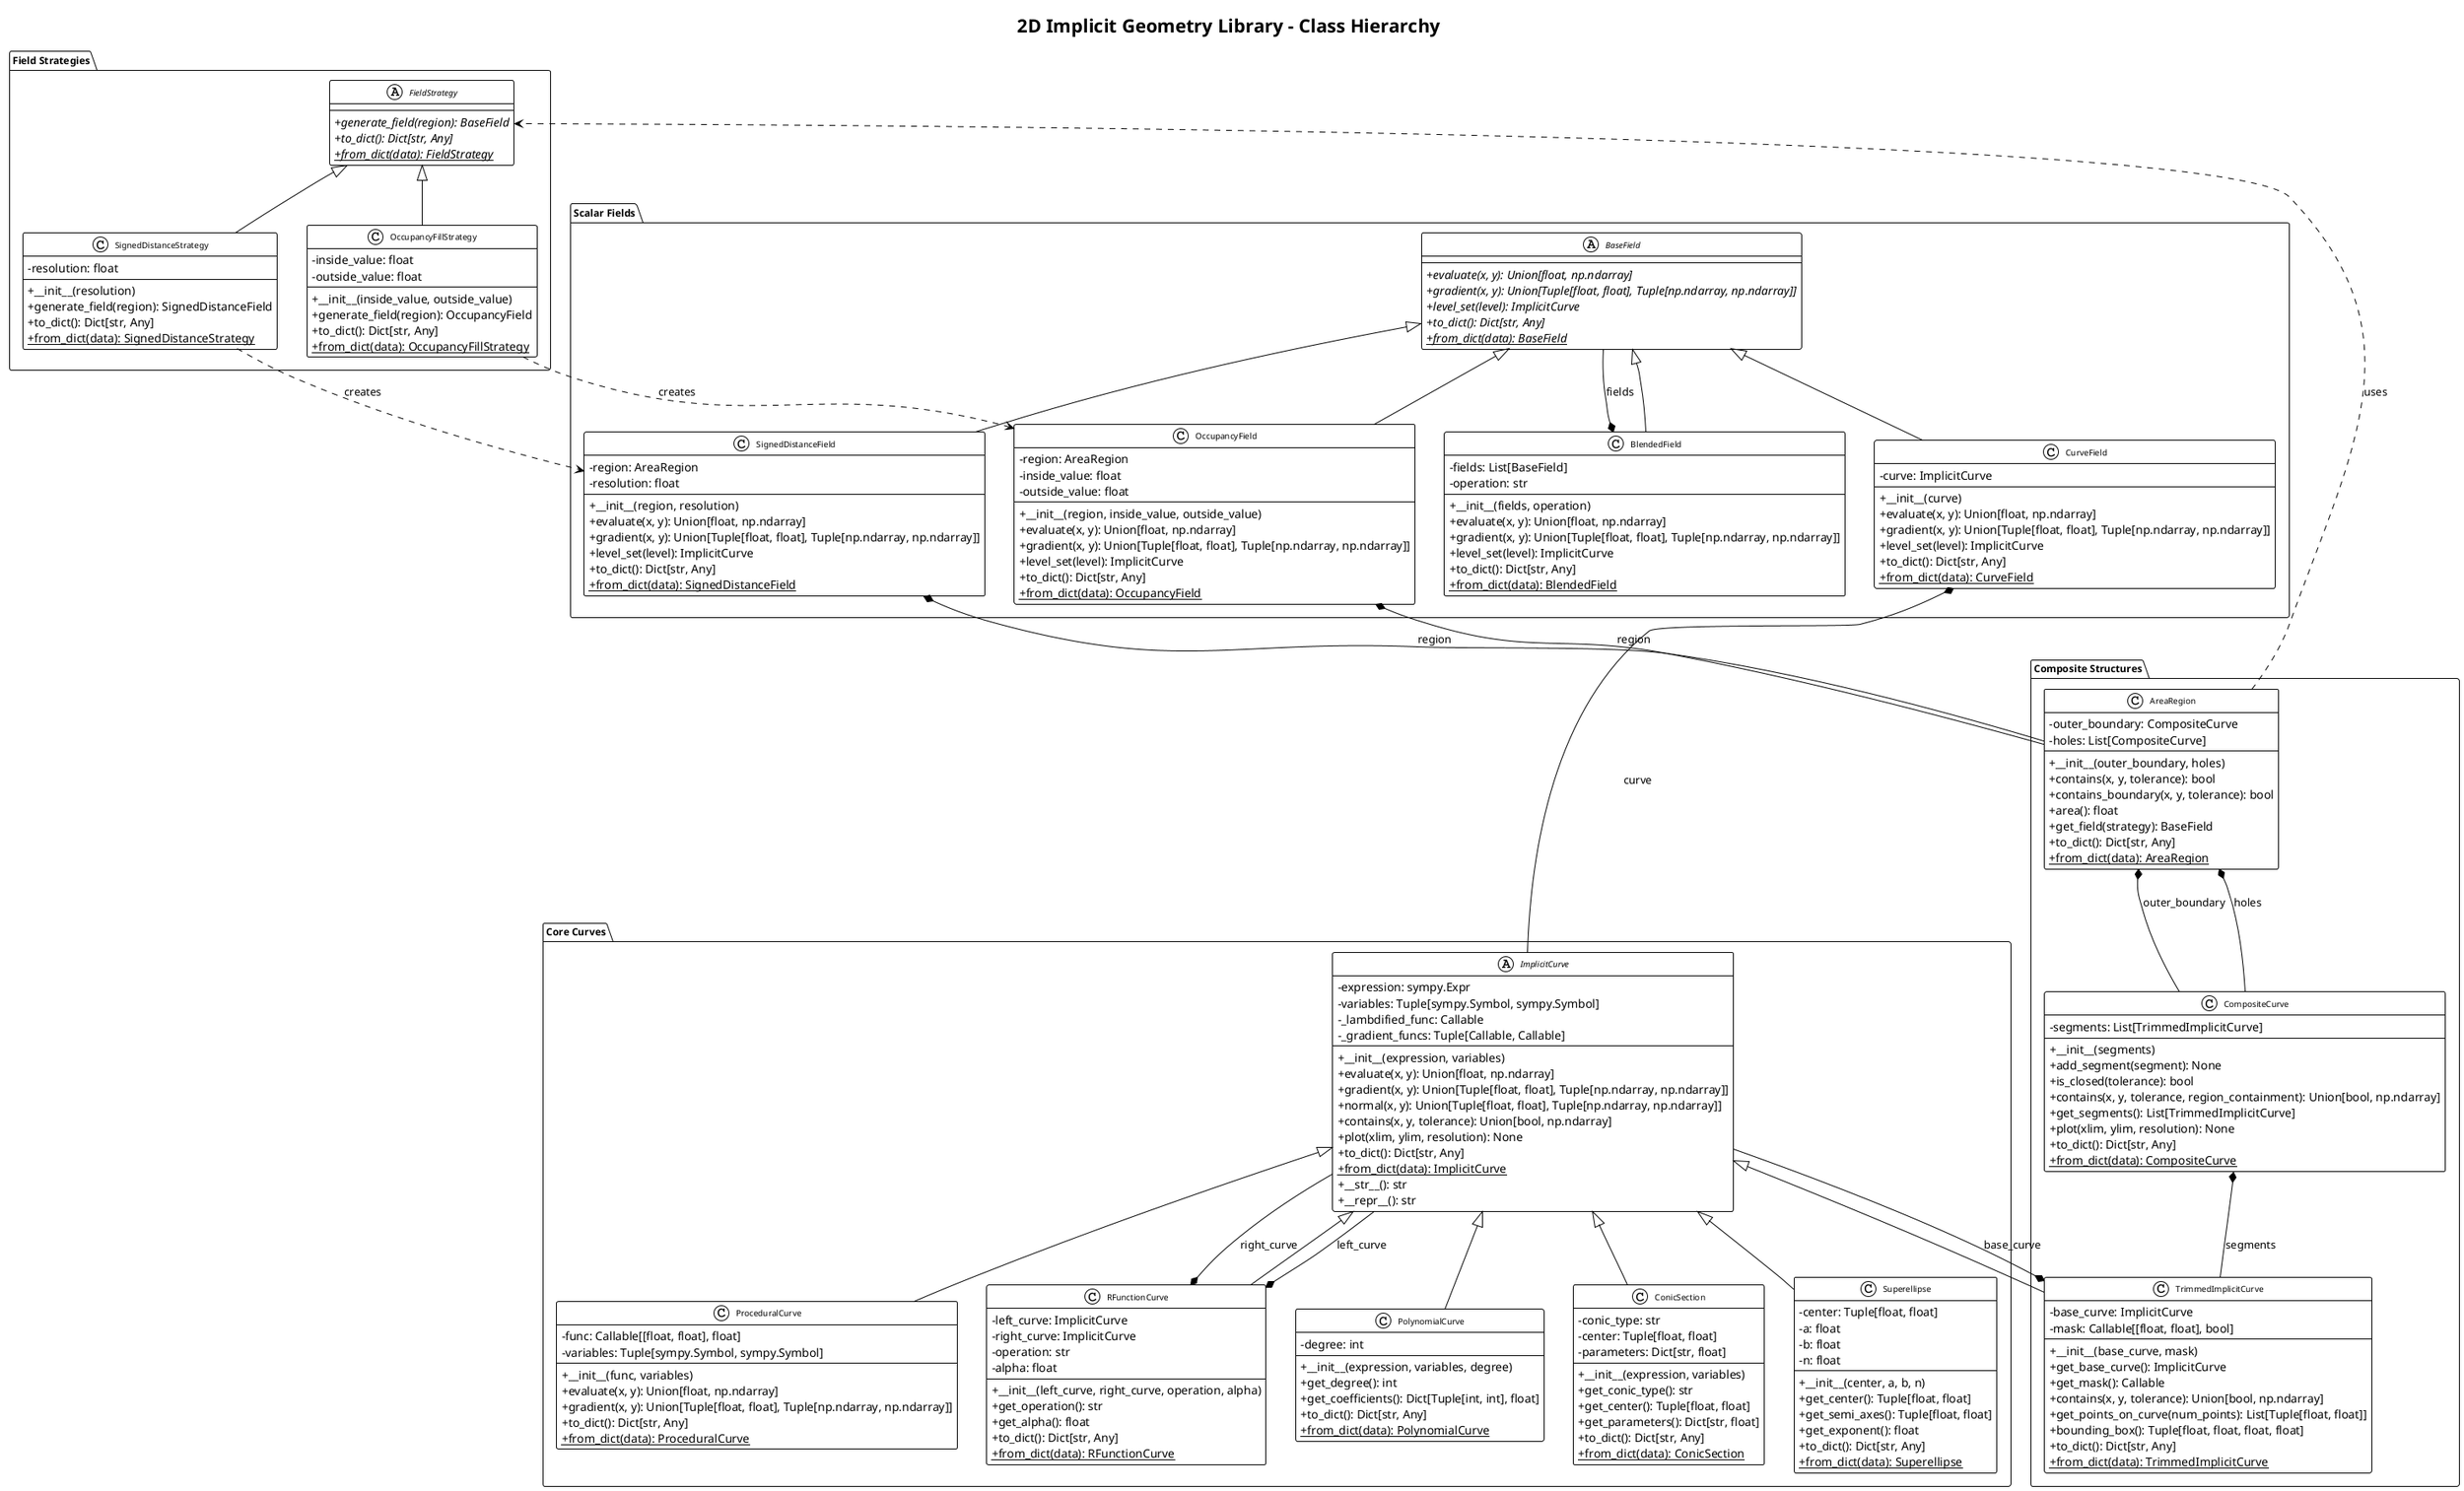 @startuml 2Top_Class_Hierarchy
!theme plain
skinparam classAttributeIconSize 0
skinparam classFontSize 10
skinparam packageFontSize 12

title 2D Implicit Geometry Library - Class Hierarchy

package "Core Curves" {
    abstract class ImplicitCurve {
        - expression: sympy.Expr
        - variables: Tuple[sympy.Symbol, sympy.Symbol]
        - _lambdified_func: Callable
        - _gradient_funcs: Tuple[Callable, Callable]
        --
        + __init__(expression, variables)
        + evaluate(x, y): Union[float, np.ndarray]
        + gradient(x, y): Union[Tuple[float, float], Tuple[np.ndarray, np.ndarray]]
        + normal(x, y): Union[Tuple[float, float], Tuple[np.ndarray, np.ndarray]]
        + contains(x, y, tolerance): Union[bool, np.ndarray]
        + plot(xlim, ylim, resolution): None
        + to_dict(): Dict[str, Any]
        + {static} from_dict(data): ImplicitCurve
        + __str__(): str
        + __repr__(): str
    }

    class PolynomialCurve {
        - degree: int
        --
        + __init__(expression, variables, degree)
        + get_degree(): int
        + get_coefficients(): Dict[Tuple[int, int], float]
        + to_dict(): Dict[str, Any]
        + {static} from_dict(data): PolynomialCurve
    }

    class ConicSection {
        - conic_type: str
        - center: Tuple[float, float]
        - parameters: Dict[str, float]
        --
        + __init__(expression, variables)
        + get_conic_type(): str
        + get_center(): Tuple[float, float]
        + get_parameters(): Dict[str, float]
        + to_dict(): Dict[str, Any]
        + {static} from_dict(data): ConicSection
    }

    class Superellipse {
        - center: Tuple[float, float]
        - a: float
        - b: float
        - n: float
        --
        + __init__(center, a, b, n)
        + get_center(): Tuple[float, float]
        + get_semi_axes(): Tuple[float, float]
        + get_exponent(): float
        + to_dict(): Dict[str, Any]
        + {static} from_dict(data): Superellipse
    }

    class ProceduralCurve {
        - func: Callable[[float, float], float]
        - variables: Tuple[sympy.Symbol, sympy.Symbol]
        --
        + __init__(func, variables)
        + evaluate(x, y): Union[float, np.ndarray]
        + gradient(x, y): Union[Tuple[float, float], Tuple[np.ndarray, np.ndarray]]
        + to_dict(): Dict[str, Any]
        + {static} from_dict(data): ProceduralCurve
    }

    class RFunctionCurve {
        - left_curve: ImplicitCurve
        - right_curve: ImplicitCurve
        - operation: str
        - alpha: float
        --
        + __init__(left_curve, right_curve, operation, alpha)
        + get_operation(): str
        + get_alpha(): float
        + to_dict(): Dict[str, Any]
        + {static} from_dict(data): RFunctionCurve
    }
}

package "Composite Structures" {
    class TrimmedImplicitCurve {
        - base_curve: ImplicitCurve
        - mask: Callable[[float, float], bool]
        --
        + __init__(base_curve, mask)
        + get_base_curve(): ImplicitCurve
        + get_mask(): Callable
        + contains(x, y, tolerance): Union[bool, np.ndarray]
        + get_points_on_curve(num_points): List[Tuple[float, float]]
        + bounding_box(): Tuple[float, float, float, float]
        + to_dict(): Dict[str, Any]
        + {static} from_dict(data): TrimmedImplicitCurve
    }

    class CompositeCurve {
        - segments: List[TrimmedImplicitCurve]
        --
        + __init__(segments)
        + add_segment(segment): None
        + is_closed(tolerance): bool
        + contains(x, y, tolerance, region_containment): Union[bool, np.ndarray]
        + get_segments(): List[TrimmedImplicitCurve]
        + plot(xlim, ylim, resolution): None
        + to_dict(): Dict[str, Any]
        + {static} from_dict(data): CompositeCurve
    }

    class AreaRegion {
        - outer_boundary: CompositeCurve
        - holes: List[CompositeCurve]
        --
        + __init__(outer_boundary, holes)
        + contains(x, y, tolerance): bool
        + contains_boundary(x, y, tolerance): bool
        + area(): float
        + get_field(strategy): BaseField
        + to_dict(): Dict[str, Any]
        + {static} from_dict(data): AreaRegion
    }
}

package "Scalar Fields" {
    abstract class BaseField {
        --
        + {abstract} evaluate(x, y): Union[float, np.ndarray]
        + {abstract} gradient(x, y): Union[Tuple[float, float], Tuple[np.ndarray, np.ndarray]]
        + {abstract} level_set(level): ImplicitCurve
        + {abstract} to_dict(): Dict[str, Any]
        + {static} {abstract} from_dict(data): BaseField
    }

    class CurveField {
        - curve: ImplicitCurve
        --
        + __init__(curve)
        + evaluate(x, y): Union[float, np.ndarray]
        + gradient(x, y): Union[Tuple[float, float], Tuple[np.ndarray, np.ndarray]]
        + level_set(level): ImplicitCurve
        + to_dict(): Dict[str, Any]
        + {static} from_dict(data): CurveField
    }

    class BlendedField {
        - fields: List[BaseField]
        - operation: str
        --
        + __init__(fields, operation)
        + evaluate(x, y): Union[float, np.ndarray]
        + gradient(x, y): Union[Tuple[float, float], Tuple[np.ndarray, np.ndarray]]
        + level_set(level): ImplicitCurve
        + to_dict(): Dict[str, Any]
        + {static} from_dict(data): BlendedField
    }

    class SignedDistanceField {
        - region: AreaRegion
        - resolution: float
        --
        + __init__(region, resolution)
        + evaluate(x, y): Union[float, np.ndarray]
        + gradient(x, y): Union[Tuple[float, float], Tuple[np.ndarray, np.ndarray]]
        + level_set(level): ImplicitCurve
        + to_dict(): Dict[str, Any]
        + {static} from_dict(data): SignedDistanceField
    }

    class OccupancyField {
        - region: AreaRegion
        - inside_value: float
        - outside_value: float
        --
        + __init__(region, inside_value, outside_value)
        + evaluate(x, y): Union[float, np.ndarray]
        + gradient(x, y): Union[Tuple[float, float], Tuple[np.ndarray, np.ndarray]]
        + level_set(level): ImplicitCurve
        + to_dict(): Dict[str, Any]
        + {static} from_dict(data): OccupancyField
    }
}

package "Field Strategies" {
    abstract class FieldStrategy {
        --
        + {abstract} generate_field(region): BaseField
        + {abstract} to_dict(): Dict[str, Any]
        + {static} {abstract} from_dict(data): FieldStrategy
    }

    class SignedDistanceStrategy {
        - resolution: float
        --
        + __init__(resolution)
        + generate_field(region): SignedDistanceField
        + to_dict(): Dict[str, Any]
        + {static} from_dict(data): SignedDistanceStrategy
    }

    class OccupancyFillStrategy {
        - inside_value: float
        - outside_value: float
        --
        + __init__(inside_value, outside_value)
        + generate_field(region): OccupancyField
        + to_dict(): Dict[str, Any]
        + {static} from_dict(data): OccupancyFillStrategy
    }
}

' Inheritance relationships
ImplicitCurve <|-- PolynomialCurve
ImplicitCurve <|-- ConicSection
ImplicitCurve <|-- Superellipse
ImplicitCurve <|-- ProceduralCurve
ImplicitCurve <|-- RFunctionCurve
ImplicitCurve <|-- TrimmedImplicitCurve

BaseField <|-- CurveField
BaseField <|-- BlendedField
BaseField <|-- SignedDistanceField
BaseField <|-- OccupancyField

FieldStrategy <|-- SignedDistanceStrategy
FieldStrategy <|-- OccupancyFillStrategy

' Composition relationships
TrimmedImplicitCurve *-- ImplicitCurve : base_curve
CompositeCurve *-- TrimmedImplicitCurve : segments
AreaRegion *-- CompositeCurve : outer_boundary
AreaRegion *-- CompositeCurve : holes
CurveField *-- ImplicitCurve : curve
BlendedField *-- BaseField : fields
SignedDistanceField *-- AreaRegion : region
OccupancyField *-- AreaRegion : region
RFunctionCurve *-- ImplicitCurve : left_curve
RFunctionCurve *-- ImplicitCurve : right_curve

' Strategy pattern relationships
AreaRegion ..> FieldStrategy : uses
SignedDistanceStrategy ..> SignedDistanceField : creates
OccupancyFillStrategy ..> OccupancyField : creates

@enduml
